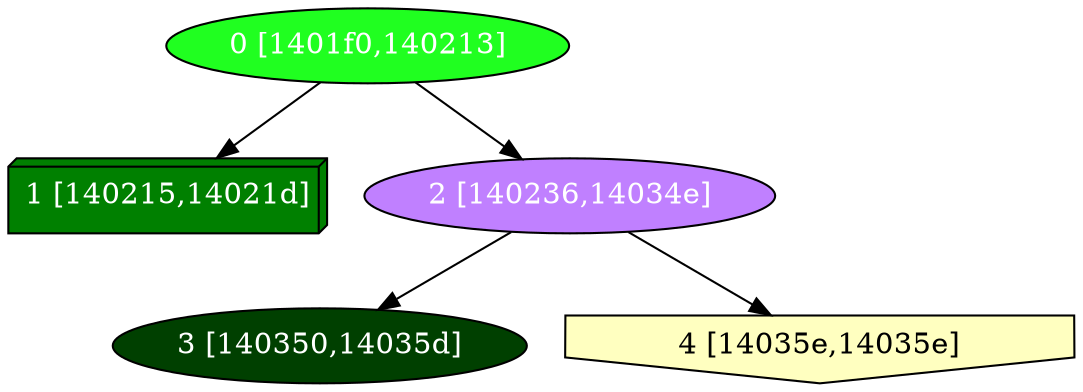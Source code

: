 diGraph libnss3{
	libnss3_0  [style=filled fillcolor="#20FF20" fontcolor="#ffffff" shape=oval label="0 [1401f0,140213]"]
	libnss3_1  [style=filled fillcolor="#008000" fontcolor="#ffffff" shape=box3d label="1 [140215,14021d]"]
	libnss3_2  [style=filled fillcolor="#C080FF" fontcolor="#ffffff" shape=oval label="2 [140236,14034e]"]
	libnss3_3  [style=filled fillcolor="#004000" fontcolor="#ffffff" shape=oval label="3 [140350,14035d]"]
	libnss3_4  [style=filled fillcolor="#FFFFC0" fontcolor="#000000" shape=invhouse label="4 [14035e,14035e]"]

	libnss3_0 -> libnss3_1
	libnss3_0 -> libnss3_2
	libnss3_2 -> libnss3_3
	libnss3_2 -> libnss3_4
}